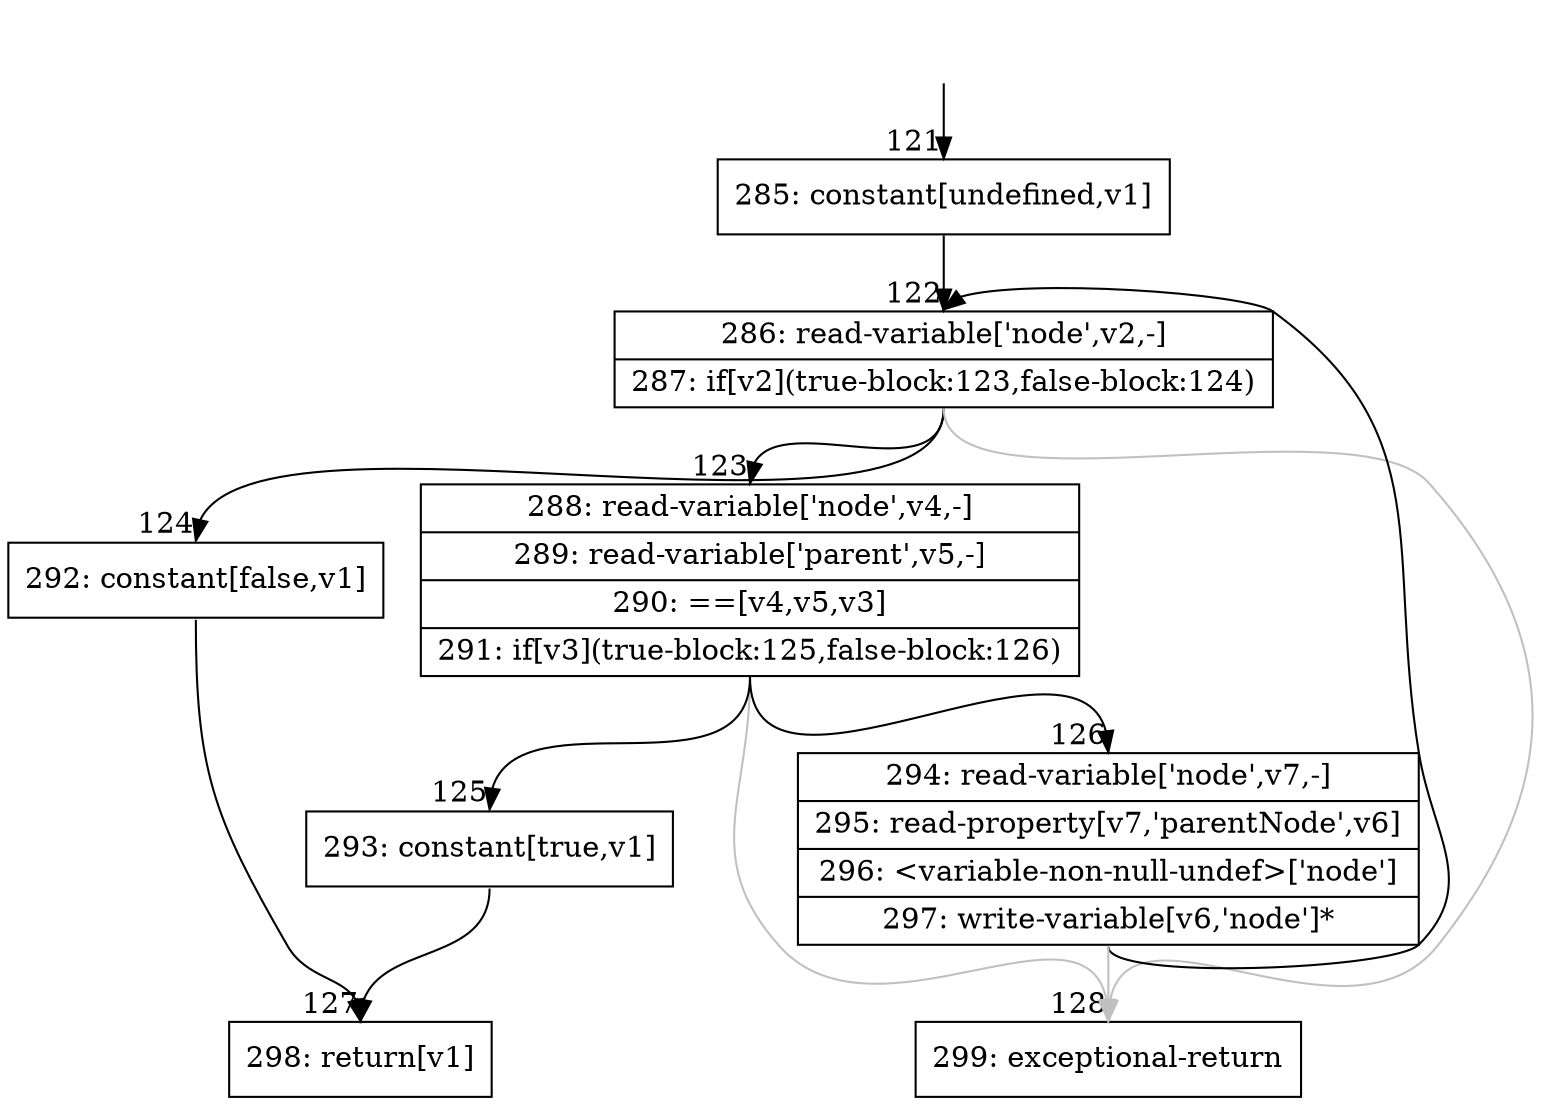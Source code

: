 digraph {
rankdir="TD"
BB_entry16[shape=none,label=""];
BB_entry16 -> BB121 [tailport=s, headport=n, headlabel="    121"]
BB121 [shape=record label="{285: constant[undefined,v1]}" ] 
BB121 -> BB122 [tailport=s, headport=n, headlabel="      122"]
BB122 [shape=record label="{286: read-variable['node',v2,-]|287: if[v2](true-block:123,false-block:124)}" ] 
BB122 -> BB123 [tailport=s, headport=n, headlabel="      123"]
BB122 -> BB124 [tailport=s, headport=n, headlabel="      124"]
BB122 -> BB128 [tailport=s, headport=n, color=gray, headlabel="      128"]
BB123 [shape=record label="{288: read-variable['node',v4,-]|289: read-variable['parent',v5,-]|290: ==[v4,v5,v3]|291: if[v3](true-block:125,false-block:126)}" ] 
BB123 -> BB125 [tailport=s, headport=n, headlabel="      125"]
BB123 -> BB126 [tailport=s, headport=n, headlabel="      126"]
BB123 -> BB128 [tailport=s, headport=n, color=gray]
BB124 [shape=record label="{292: constant[false,v1]}" ] 
BB124 -> BB127 [tailport=s, headport=n, headlabel="      127"]
BB125 [shape=record label="{293: constant[true,v1]}" ] 
BB125 -> BB127 [tailport=s, headport=n]
BB126 [shape=record label="{294: read-variable['node',v7,-]|295: read-property[v7,'parentNode',v6]|296: \<variable-non-null-undef\>['node']|297: write-variable[v6,'node']*}" ] 
BB126 -> BB122 [tailport=s, headport=n]
BB126 -> BB128 [tailport=s, headport=n, color=gray]
BB127 [shape=record label="{298: return[v1]}" ] 
BB128 [shape=record label="{299: exceptional-return}" ] 
//#$~ 198
}
